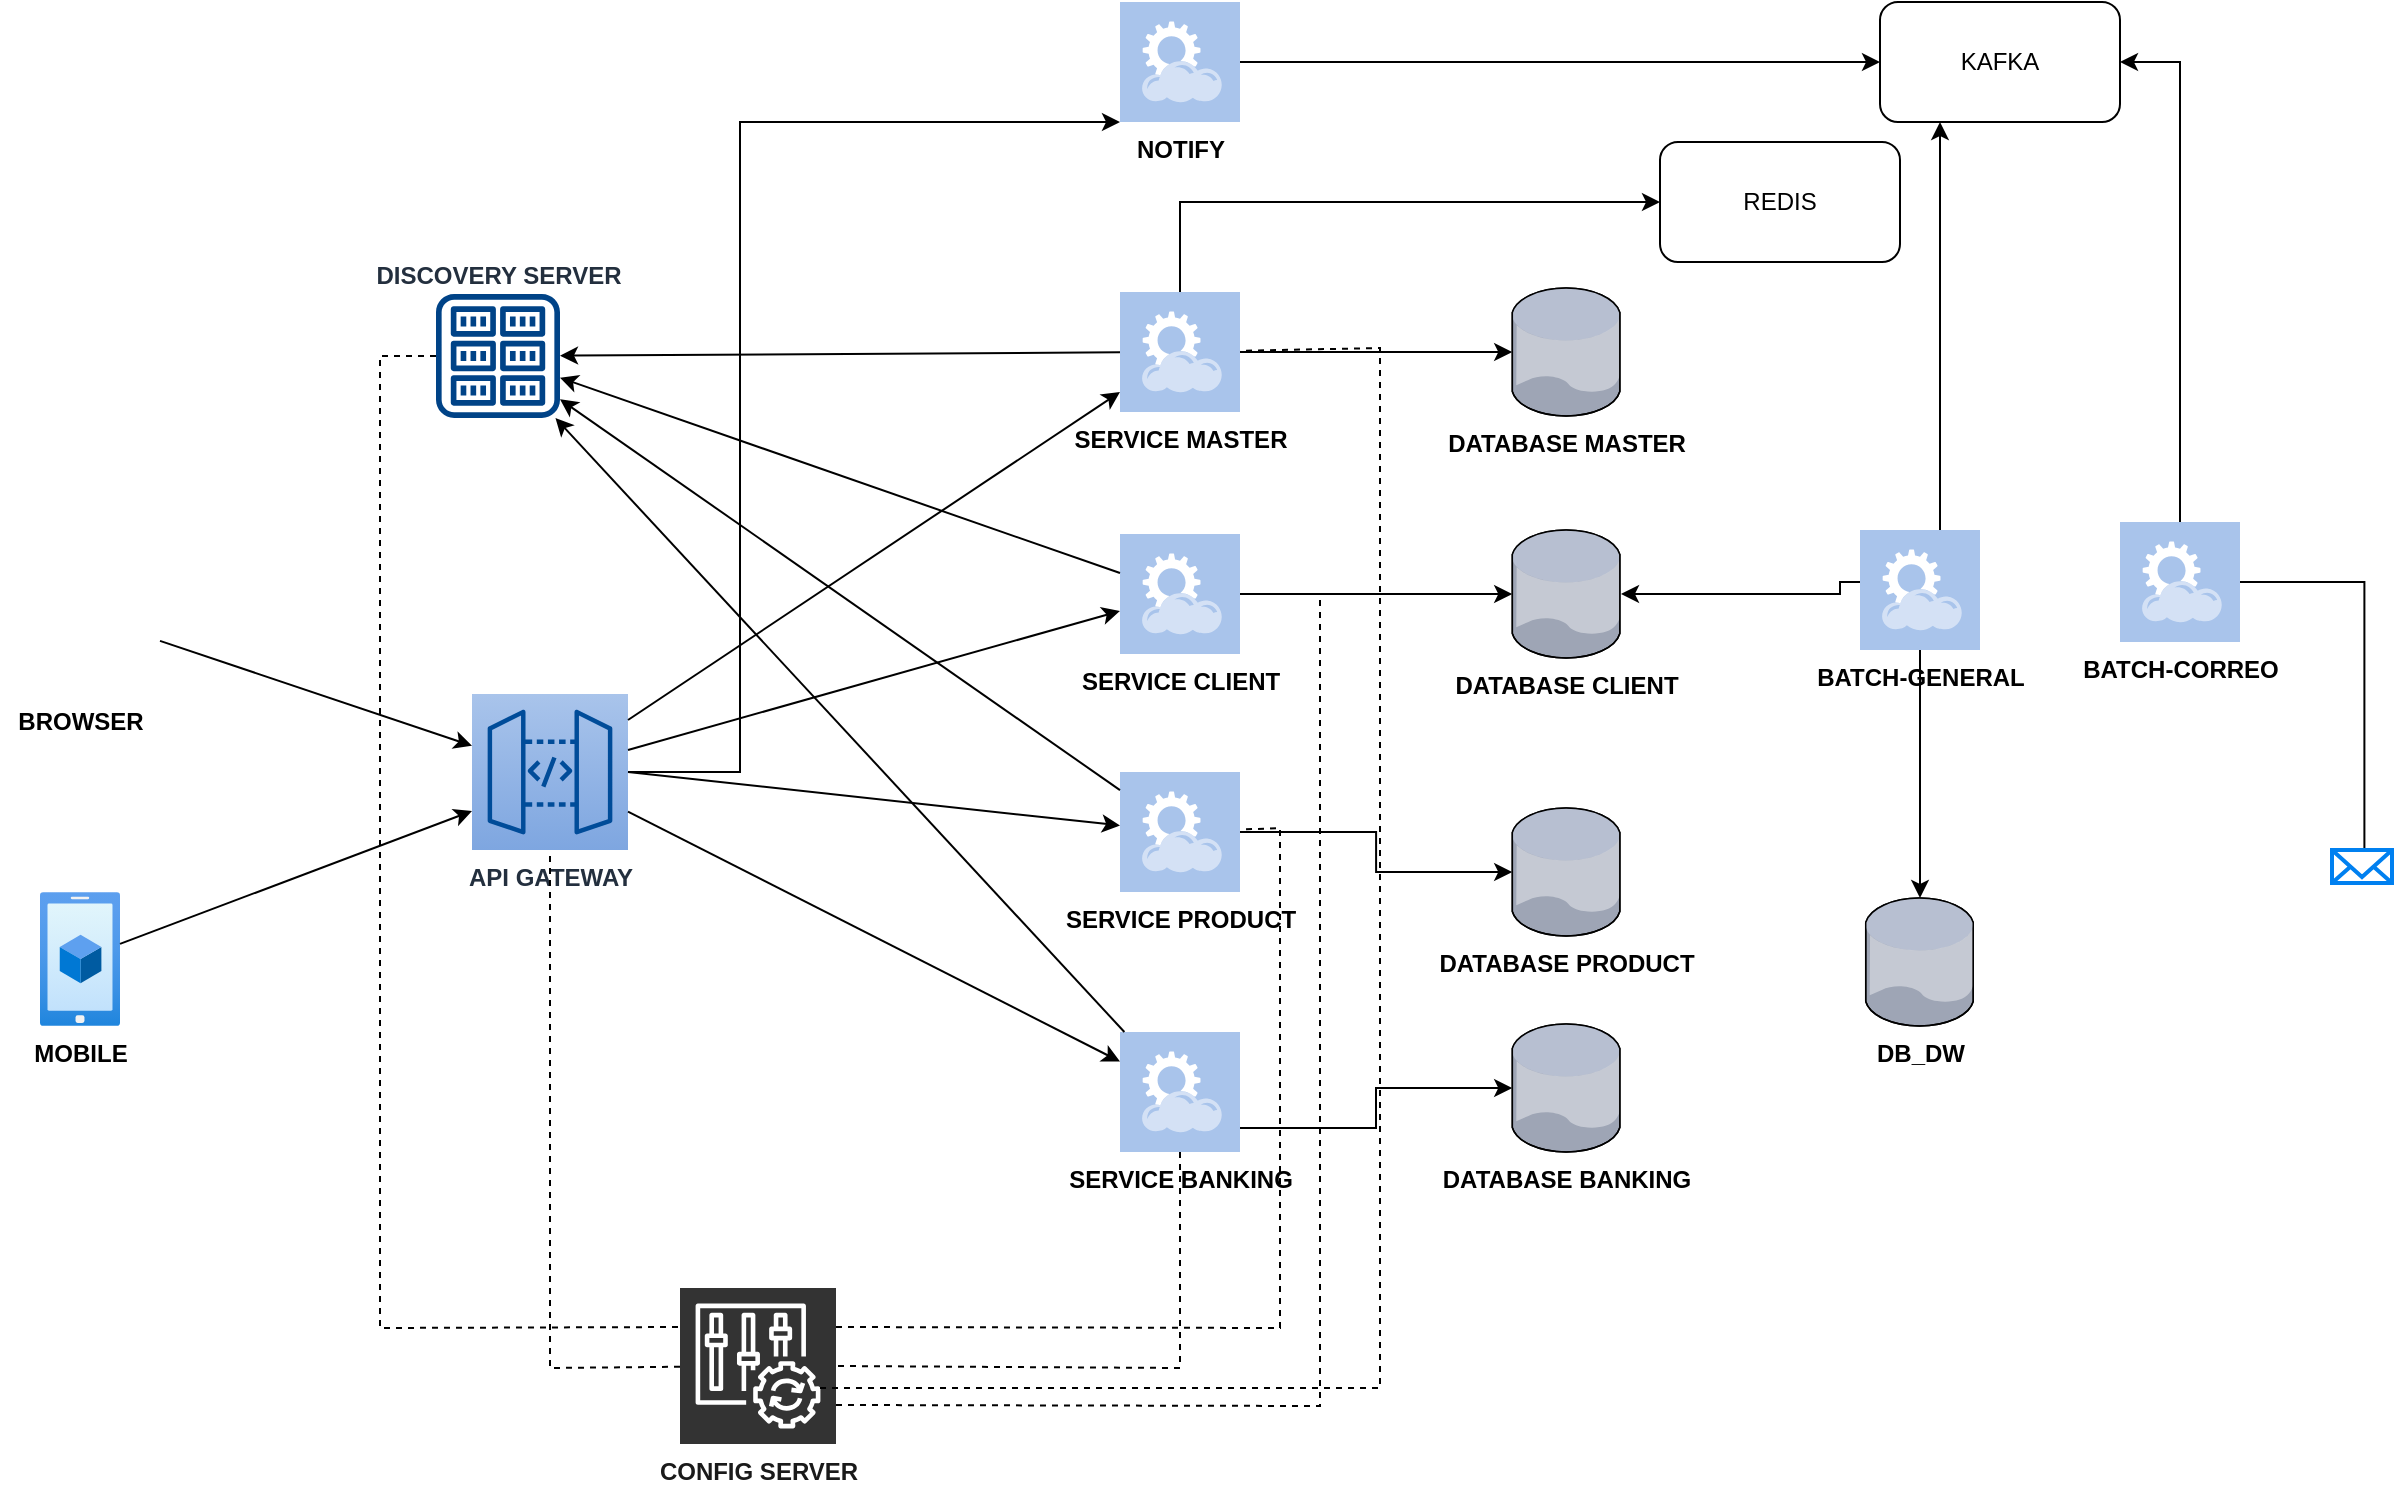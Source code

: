 <mxfile version="20.2.7" type="google"><diagram id="fUbpz79eXIuGwnuzM5sV" name="Página-1"><mxGraphModel grid="1" page="1" gridSize="10" guides="1" tooltips="1" connect="1" arrows="1" fold="1" pageScale="1" pageWidth="827" pageHeight="1169" math="0" shadow="0"><root><mxCell id="0"/><mxCell id="1" parent="0"/><mxCell id="r3W3FjZMrJwHUalE9u-E-8" style="edgeStyle=orthogonalEdgeStyle;rounded=0;orthogonalLoop=1;jettySize=auto;html=1;" edge="1" parent="1" source="qrkm8E97t-TaUOCHeXfc-1" target="r3W3FjZMrJwHUalE9u-E-7"><mxGeometry relative="1" as="geometry"><Array as="points"><mxPoint x="430" y="315"/><mxPoint x="430" y="-10"/></Array></mxGeometry></mxCell><mxCell id="qrkm8E97t-TaUOCHeXfc-1" value="&lt;b&gt;API GATEWAY&lt;/b&gt;" style="sketch=0;points=[[0,0,0],[0.25,0,0],[0.5,0,0],[0.75,0,0],[1,0,0],[0,1,0],[0.25,1,0],[0.5,1,0],[0.75,1,0],[1,1,0],[0,0.25,0],[0,0.5,0],[0,0.75,0],[1,0.25,0],[1,0.5,0],[1,0.75,0]];outlineConnect=0;fontColor=#232F3E;gradientColor=#A9C4EB;gradientDirection=north;fillColor=#7EA6E0;strokeColor=#004C99;dashed=0;verticalLabelPosition=bottom;verticalAlign=top;align=center;html=1;fontSize=12;fontStyle=0;aspect=fixed;shape=mxgraph.aws4.resourceIcon;resIcon=mxgraph.aws4.api_gateway;" vertex="1" parent="1"><mxGeometry x="296" y="276" width="78" height="78" as="geometry"/></mxCell><mxCell id="qrkm8E97t-TaUOCHeXfc-2" value="&lt;b&gt;BROWSER&lt;/b&gt;" style="shape=image;html=1;verticalAlign=top;verticalLabelPosition=bottom;labelBackgroundColor=#ffffff;imageAspect=0;aspect=fixed;image=https://cdn2.iconfinder.com/data/icons/whcompare-isometric-web-hosting-servers/50/web-browser-on-laptop-128.png" vertex="1" parent="1"><mxGeometry x="60" y="196" width="80" height="80" as="geometry"/></mxCell><mxCell id="9FbBqV4ePVfVegBzTySM-27" style="edgeStyle=orthogonalEdgeStyle;rounded=0;orthogonalLoop=1;jettySize=auto;html=1;fontColor=#1A1A1A;" edge="1" parent="1" source="qrkm8E97t-TaUOCHeXfc-5" target="qrkm8E97t-TaUOCHeXfc-15"><mxGeometry relative="1" as="geometry"/></mxCell><mxCell id="r3W3FjZMrJwHUalE9u-E-16" style="edgeStyle=orthogonalEdgeStyle;rounded=0;orthogonalLoop=1;jettySize=auto;html=1;entryX=0;entryY=0.5;entryDx=0;entryDy=0;" edge="1" parent="1" source="qrkm8E97t-TaUOCHeXfc-5" target="r3W3FjZMrJwHUalE9u-E-10"><mxGeometry relative="1" as="geometry"><Array as="points"><mxPoint x="650" y="30"/></Array></mxGeometry></mxCell><mxCell id="qrkm8E97t-TaUOCHeXfc-5" value="&lt;b&gt;SERVICE MASTER&lt;/b&gt;" style="shadow=0;dashed=0;html=1;strokeColor=none;fillColor=#A9C4EB;labelPosition=center;verticalLabelPosition=bottom;verticalAlign=top;align=center;outlineConnect=0;shape=mxgraph.veeam.2d.restful_apis;" vertex="1" parent="1"><mxGeometry x="620" y="75" width="60" height="60" as="geometry"/></mxCell><mxCell id="9FbBqV4ePVfVegBzTySM-26" style="edgeStyle=orthogonalEdgeStyle;rounded=0;orthogonalLoop=1;jettySize=auto;html=1;fontColor=#1A1A1A;" edge="1" parent="1" source="qrkm8E97t-TaUOCHeXfc-6" target="qrkm8E97t-TaUOCHeXfc-14"><mxGeometry relative="1" as="geometry"/></mxCell><mxCell id="qrkm8E97t-TaUOCHeXfc-6" value="&lt;b&gt;SERVICE CLIENT&lt;/b&gt;" style="shadow=0;dashed=0;html=1;strokeColor=none;fillColor=#A9C4EB;labelPosition=center;verticalLabelPosition=bottom;verticalAlign=top;align=center;outlineConnect=0;shape=mxgraph.veeam.2d.restful_apis;" vertex="1" parent="1"><mxGeometry x="620" y="196" width="60" height="60" as="geometry"/></mxCell><mxCell id="9FbBqV4ePVfVegBzTySM-25" style="edgeStyle=orthogonalEdgeStyle;rounded=0;orthogonalLoop=1;jettySize=auto;html=1;fontColor=#1A1A1A;" edge="1" parent="1" source="qrkm8E97t-TaUOCHeXfc-7" target="qrkm8E97t-TaUOCHeXfc-16"><mxGeometry relative="1" as="geometry"/></mxCell><mxCell id="qrkm8E97t-TaUOCHeXfc-7" value="&lt;b&gt;SERVICE PRODUCT&lt;/b&gt;" style="shadow=0;dashed=0;html=1;strokeColor=none;fillColor=#A9C4EB;labelPosition=center;verticalLabelPosition=bottom;verticalAlign=top;align=center;outlineConnect=0;shape=mxgraph.veeam.2d.restful_apis;" vertex="1" parent="1"><mxGeometry x="620" y="315" width="60" height="60" as="geometry"/></mxCell><mxCell id="9FbBqV4ePVfVegBzTySM-24" style="edgeStyle=orthogonalEdgeStyle;rounded=0;orthogonalLoop=1;jettySize=auto;html=1;fontColor=#1A1A1A;" edge="1" parent="1" source="qrkm8E97t-TaUOCHeXfc-8" target="qrkm8E97t-TaUOCHeXfc-17"><mxGeometry relative="1" as="geometry"><Array as="points"><mxPoint x="748" y="493"/><mxPoint x="748" y="473"/></Array></mxGeometry></mxCell><mxCell id="qrkm8E97t-TaUOCHeXfc-8" value="&lt;b&gt;SERVICE BANKING&lt;/b&gt;" style="shadow=0;dashed=0;html=1;strokeColor=none;fillColor=#A9C4EB;labelPosition=center;verticalLabelPosition=bottom;verticalAlign=top;align=center;outlineConnect=0;shape=mxgraph.veeam.2d.restful_apis;" vertex="1" parent="1"><mxGeometry x="620" y="445" width="60" height="60" as="geometry"/></mxCell><mxCell id="qrkm8E97t-TaUOCHeXfc-14" value="&lt;b&gt;DATABASE CLIENT&lt;/b&gt;" style="verticalLabelPosition=bottom;sketch=0;aspect=fixed;html=1;verticalAlign=top;strokeColor=none;align=center;outlineConnect=0;shape=mxgraph.citrix.database;" vertex="1" parent="1"><mxGeometry x="816.1" y="194" width="54.4" height="64" as="geometry"/></mxCell><mxCell id="qrkm8E97t-TaUOCHeXfc-15" value="&lt;b&gt;DATABASE MASTER&lt;/b&gt;" style="verticalLabelPosition=bottom;sketch=0;aspect=fixed;html=1;verticalAlign=top;strokeColor=none;align=center;outlineConnect=0;shape=mxgraph.citrix.database;" vertex="1" parent="1"><mxGeometry x="816.1" y="73" width="54.4" height="64" as="geometry"/></mxCell><mxCell id="qrkm8E97t-TaUOCHeXfc-16" value="&lt;b&gt;DATABASE PRODUCT&lt;/b&gt;" style="verticalLabelPosition=bottom;sketch=0;aspect=fixed;html=1;verticalAlign=top;strokeColor=none;align=center;outlineConnect=0;shape=mxgraph.citrix.database;" vertex="1" parent="1"><mxGeometry x="816.1" y="333" width="54.4" height="64" as="geometry"/></mxCell><mxCell id="qrkm8E97t-TaUOCHeXfc-17" value="&lt;b&gt;DATABASE BANKING&lt;/b&gt;" style="verticalLabelPosition=bottom;sketch=0;aspect=fixed;html=1;verticalAlign=top;strokeColor=none;align=center;outlineConnect=0;shape=mxgraph.citrix.database;" vertex="1" parent="1"><mxGeometry x="816.1" y="441" width="54.4" height="64" as="geometry"/></mxCell><mxCell id="9FbBqV4ePVfVegBzTySM-1" value="" style="endArrow=classic;html=1;rounded=0;" edge="1" parent="1" source="qrkm8E97t-TaUOCHeXfc-1" target="qrkm8E97t-TaUOCHeXfc-5"><mxGeometry width="50" height="50" relative="1" as="geometry"><mxPoint x="410" y="313" as="sourcePoint"/><mxPoint x="460" y="263" as="targetPoint"/></mxGeometry></mxCell><mxCell id="9FbBqV4ePVfVegBzTySM-2" value="" style="endArrow=classic;html=1;rounded=0;" edge="1" parent="1" source="qrkm8E97t-TaUOCHeXfc-1" target="qrkm8E97t-TaUOCHeXfc-6"><mxGeometry width="50" height="50" relative="1" as="geometry"><mxPoint x="350" y="283" as="sourcePoint"/><mxPoint x="460" y="263" as="targetPoint"/></mxGeometry></mxCell><mxCell id="9FbBqV4ePVfVegBzTySM-3" value="" style="endArrow=classic;html=1;rounded=0;exitX=1;exitY=0.5;exitDx=0;exitDy=0;exitPerimeter=0;" edge="1" parent="1" source="qrkm8E97t-TaUOCHeXfc-1" target="qrkm8E97t-TaUOCHeXfc-7"><mxGeometry width="50" height="50" relative="1" as="geometry"><mxPoint x="410" y="313" as="sourcePoint"/><mxPoint x="460" y="263" as="targetPoint"/></mxGeometry></mxCell><mxCell id="9FbBqV4ePVfVegBzTySM-4" value="" style="endArrow=classic;html=1;rounded=0;" edge="1" parent="1" source="qrkm8E97t-TaUOCHeXfc-1" target="qrkm8E97t-TaUOCHeXfc-8"><mxGeometry width="50" height="50" relative="1" as="geometry"><mxPoint x="350" y="283" as="sourcePoint"/><mxPoint x="460" y="263" as="targetPoint"/></mxGeometry></mxCell><mxCell id="9FbBqV4ePVfVegBzTySM-5" value="&lt;b&gt;DISCOVERY SERVER&lt;/b&gt;" style="sketch=0;outlineConnect=0;fontColor=#232F3E;gradientColor=none;fillColor=#004387;strokeColor=none;dashed=0;verticalLabelPosition=top;verticalAlign=bottom;align=center;html=1;fontSize=12;fontStyle=0;aspect=fixed;pointerEvents=1;shape=mxgraph.aws4.registry;labelPosition=center;" vertex="1" parent="1"><mxGeometry x="278" y="76" width="62" height="62" as="geometry"/></mxCell><mxCell id="9FbBqV4ePVfVegBzTySM-7" value="" style="endArrow=classic;html=1;rounded=0;" edge="1" parent="1" source="qrkm8E97t-TaUOCHeXfc-5" target="9FbBqV4ePVfVegBzTySM-5"><mxGeometry width="50" height="50" relative="1" as="geometry"><mxPoint x="460" y="313" as="sourcePoint"/><mxPoint x="400" y="93" as="targetPoint"/></mxGeometry></mxCell><mxCell id="9FbBqV4ePVfVegBzTySM-8" value="" style="endArrow=classic;html=1;rounded=0;" edge="1" parent="1" source="qrkm8E97t-TaUOCHeXfc-6" target="9FbBqV4ePVfVegBzTySM-5"><mxGeometry width="50" height="50" relative="1" as="geometry"><mxPoint x="460" y="313" as="sourcePoint"/><mxPoint x="340" y="103" as="targetPoint"/></mxGeometry></mxCell><mxCell id="9FbBqV4ePVfVegBzTySM-9" value="" style="endArrow=classic;html=1;rounded=0;" edge="1" parent="1" source="qrkm8E97t-TaUOCHeXfc-7" target="9FbBqV4ePVfVegBzTySM-5"><mxGeometry width="50" height="50" relative="1" as="geometry"><mxPoint x="460" y="313" as="sourcePoint"/><mxPoint x="350" y="103" as="targetPoint"/></mxGeometry></mxCell><mxCell id="9FbBqV4ePVfVegBzTySM-10" value="" style="endArrow=classic;html=1;rounded=0;" edge="1" parent="1" source="qrkm8E97t-TaUOCHeXfc-8" target="9FbBqV4ePVfVegBzTySM-5"><mxGeometry width="50" height="50" relative="1" as="geometry"><mxPoint x="460" y="313" as="sourcePoint"/><mxPoint x="510" y="263" as="targetPoint"/></mxGeometry></mxCell><mxCell id="9FbBqV4ePVfVegBzTySM-11" value="&lt;b&gt;CONFIG SERVER&lt;/b&gt;" style="sketch=0;points=[[0,0,0],[0.25,0,0],[0.5,0,0],[0.75,0,0],[1,0,0],[0,1,0],[0.25,1,0],[0.5,1,0],[0.75,1,0],[1,1,0],[0,0.25,0],[0,0.5,0],[0,0.75,0],[1,0.25,0],[1,0.5,0],[1,0.75,0]];points=[[0,0,0],[0.25,0,0],[0.5,0,0],[0.75,0,0],[1,0,0],[0,1,0],[0.25,1,0],[0.5,1,0],[0.75,1,0],[1,1,0],[0,0.25,0],[0,0.5,0],[0,0.75,0],[1,0.25,0],[1,0.5,0],[1,0.75,0]];outlineConnect=0;fontColor=#1A1A1A;gradientColor=none;gradientDirection=north;fillColor=#333333;strokeColor=#ffffff;dashed=0;verticalLabelPosition=bottom;verticalAlign=top;align=center;html=1;fontSize=12;fontStyle=0;aspect=fixed;shape=mxgraph.aws4.resourceIcon;resIcon=mxgraph.aws4.config;" vertex="1" parent="1"><mxGeometry x="400" y="573" width="78" height="78" as="geometry"/></mxCell><mxCell id="9FbBqV4ePVfVegBzTySM-12" value="&lt;b&gt;MOBILE&lt;/b&gt;" style="aspect=fixed;html=1;points=[];align=center;image;fontSize=12;image=img/lib/azure2/general/Mobile.svg;fillColor=#1A1A1A;gradientColor=none;" vertex="1" parent="1"><mxGeometry x="80" y="375" width="40" height="67" as="geometry"/></mxCell><mxCell id="9FbBqV4ePVfVegBzTySM-13" value="" style="endArrow=classic;html=1;rounded=0;" edge="1" parent="1" source="qrkm8E97t-TaUOCHeXfc-2" target="qrkm8E97t-TaUOCHeXfc-1"><mxGeometry width="50" height="50" relative="1" as="geometry"><mxPoint x="180" y="273" as="sourcePoint"/><mxPoint x="270" y="293" as="targetPoint"/></mxGeometry></mxCell><mxCell id="9FbBqV4ePVfVegBzTySM-14" value="" style="endArrow=classic;html=1;rounded=0;entryX=0;entryY=0.75;entryDx=0;entryDy=0;entryPerimeter=0;" edge="1" parent="1" source="9FbBqV4ePVfVegBzTySM-12" target="qrkm8E97t-TaUOCHeXfc-1"><mxGeometry width="50" height="50" relative="1" as="geometry"><mxPoint x="460" y="433" as="sourcePoint"/><mxPoint x="510" y="383" as="targetPoint"/></mxGeometry></mxCell><mxCell id="9FbBqV4ePVfVegBzTySM-15" value="" style="endArrow=none;dashed=1;html=1;rounded=0;entryX=0.5;entryY=1;entryDx=0;entryDy=0;entryPerimeter=0;" edge="1" parent="1" source="9FbBqV4ePVfVegBzTySM-11" target="qrkm8E97t-TaUOCHeXfc-1"><mxGeometry width="50" height="50" relative="1" as="geometry"><mxPoint x="460" y="433" as="sourcePoint"/><mxPoint x="510" y="383" as="targetPoint"/><Array as="points"><mxPoint x="335" y="613"/></Array></mxGeometry></mxCell><mxCell id="9FbBqV4ePVfVegBzTySM-16" value="" style="endArrow=none;dashed=1;html=1;rounded=0;entryX=1;entryY=0.5;entryDx=0;entryDy=0;entryPerimeter=0;" edge="1" parent="1" source="qrkm8E97t-TaUOCHeXfc-8" target="9FbBqV4ePVfVegBzTySM-11"><mxGeometry width="50" height="50" relative="1" as="geometry"><mxPoint x="650" y="573" as="sourcePoint"/><mxPoint x="550" y="573" as="targetPoint"/><Array as="points"><mxPoint x="650" y="613"/></Array></mxGeometry></mxCell><mxCell id="9FbBqV4ePVfVegBzTySM-17" value="" style="endArrow=none;dashed=1;html=1;rounded=0;exitX=1;exitY=0.25;exitDx=0;exitDy=0;exitPerimeter=0;" edge="1" parent="1" source="9FbBqV4ePVfVegBzTySM-11" target="qrkm8E97t-TaUOCHeXfc-7"><mxGeometry width="50" height="50" relative="1" as="geometry"><mxPoint x="460" y="433" as="sourcePoint"/><mxPoint x="700" y="373" as="targetPoint"/><Array as="points"><mxPoint x="700" y="593"/><mxPoint x="700" y="343"/></Array></mxGeometry></mxCell><mxCell id="9FbBqV4ePVfVegBzTySM-18" value="" style="endArrow=none;dashed=1;html=1;rounded=0;exitX=1;exitY=0.75;exitDx=0;exitDy=0;exitPerimeter=0;" edge="1" parent="1" source="9FbBqV4ePVfVegBzTySM-11" target="qrkm8E97t-TaUOCHeXfc-6"><mxGeometry width="50" height="50" relative="1" as="geometry"><mxPoint x="510" y="633" as="sourcePoint"/><mxPoint x="730" y="633" as="targetPoint"/><Array as="points"><mxPoint x="720" y="632"/><mxPoint x="720" y="226"/></Array></mxGeometry></mxCell><mxCell id="9FbBqV4ePVfVegBzTySM-19" value="" style="endArrow=none;dashed=1;html=1;rounded=0;" edge="1" parent="1" target="qrkm8E97t-TaUOCHeXfc-5"><mxGeometry width="50" height="50" relative="1" as="geometry"><mxPoint x="470" y="623" as="sourcePoint"/><mxPoint x="510" y="383" as="targetPoint"/><Array as="points"><mxPoint x="750" y="623"/><mxPoint x="750" y="103"/></Array></mxGeometry></mxCell><mxCell id="9FbBqV4ePVfVegBzTySM-20" value="" style="endArrow=none;dashed=1;html=1;rounded=0;entryX=0;entryY=0.25;entryDx=0;entryDy=0;entryPerimeter=0;" edge="1" parent="1" source="9FbBqV4ePVfVegBzTySM-5" target="9FbBqV4ePVfVegBzTySM-11"><mxGeometry width="50" height="50" relative="1" as="geometry"><mxPoint x="389" y="383" as="sourcePoint"/><mxPoint x="430" y="573" as="targetPoint"/><Array as="points"><mxPoint x="250" y="107"/><mxPoint x="250" y="593"/></Array></mxGeometry></mxCell><mxCell id="r3W3FjZMrJwHUalE9u-E-6" style="edgeStyle=orthogonalEdgeStyle;rounded=0;orthogonalLoop=1;jettySize=auto;html=1;entryX=0.54;entryY=0.759;entryDx=0;entryDy=0;entryPerimeter=0;" edge="1" parent="1" source="r3W3FjZMrJwHUalE9u-E-1" target="r3W3FjZMrJwHUalE9u-E-5"><mxGeometry relative="1" as="geometry"><mxPoint x="1150" y="50" as="targetPoint"/></mxGeometry></mxCell><mxCell id="r3W3FjZMrJwHUalE9u-E-18" style="edgeStyle=orthogonalEdgeStyle;rounded=0;orthogonalLoop=1;jettySize=auto;html=1;entryX=1;entryY=0.5;entryDx=0;entryDy=0;" edge="1" parent="1" source="r3W3FjZMrJwHUalE9u-E-1" target="r3W3FjZMrJwHUalE9u-E-9"><mxGeometry relative="1" as="geometry"/></mxCell><mxCell id="r3W3FjZMrJwHUalE9u-E-1" value="&lt;b&gt;BATCH-CORREO&lt;/b&gt;" style="shadow=0;dashed=0;html=1;strokeColor=none;fillColor=#A9C4EB;labelPosition=center;verticalLabelPosition=bottom;verticalAlign=top;align=center;outlineConnect=0;shape=mxgraph.veeam.2d.restful_apis;" vertex="1" parent="1"><mxGeometry x="1120" y="190" width="60" height="60" as="geometry"/></mxCell><mxCell id="r3W3FjZMrJwHUalE9u-E-3" style="edgeStyle=orthogonalEdgeStyle;rounded=0;orthogonalLoop=1;jettySize=auto;html=1;" edge="1" parent="1" source="r3W3FjZMrJwHUalE9u-E-2" target="qrkm8E97t-TaUOCHeXfc-14"><mxGeometry relative="1" as="geometry"><Array as="points"><mxPoint x="980" y="220"/><mxPoint x="980" y="226"/></Array></mxGeometry></mxCell><mxCell id="r3W3FjZMrJwHUalE9u-E-12" style="edgeStyle=orthogonalEdgeStyle;rounded=0;orthogonalLoop=1;jettySize=auto;html=1;entryX=0.25;entryY=1;entryDx=0;entryDy=0;" edge="1" parent="1" source="r3W3FjZMrJwHUalE9u-E-2" target="r3W3FjZMrJwHUalE9u-E-9"><mxGeometry relative="1" as="geometry"><Array as="points"><mxPoint x="1030" y="150"/><mxPoint x="1030" y="150"/></Array></mxGeometry></mxCell><mxCell id="r3W3FjZMrJwHUalE9u-E-19" style="edgeStyle=orthogonalEdgeStyle;rounded=0;orthogonalLoop=1;jettySize=auto;html=1;" edge="1" parent="1" source="r3W3FjZMrJwHUalE9u-E-2" target="r3W3FjZMrJwHUalE9u-E-17"><mxGeometry relative="1" as="geometry"/></mxCell><mxCell id="r3W3FjZMrJwHUalE9u-E-2" value="&lt;b&gt;BATCH-GENERAL&lt;/b&gt;" style="shadow=0;dashed=0;html=1;strokeColor=none;fillColor=#A9C4EB;labelPosition=center;verticalLabelPosition=bottom;verticalAlign=top;align=center;outlineConnect=0;shape=mxgraph.veeam.2d.restful_apis;" vertex="1" parent="1"><mxGeometry x="990" y="194" width="60" height="60" as="geometry"/></mxCell><mxCell id="r3W3FjZMrJwHUalE9u-E-5" value="" style="html=1;verticalLabelPosition=bottom;align=center;labelBackgroundColor=#ffffff;verticalAlign=top;strokeWidth=2;strokeColor=#0080F0;shadow=0;dashed=0;shape=mxgraph.ios7.icons.mail;" vertex="1" parent="1"><mxGeometry x="1226" y="354" width="30" height="16.5" as="geometry"/></mxCell><mxCell id="r3W3FjZMrJwHUalE9u-E-11" style="edgeStyle=orthogonalEdgeStyle;rounded=0;orthogonalLoop=1;jettySize=auto;html=1;" edge="1" parent="1" source="r3W3FjZMrJwHUalE9u-E-7" target="r3W3FjZMrJwHUalE9u-E-9"><mxGeometry relative="1" as="geometry"/></mxCell><mxCell id="r3W3FjZMrJwHUalE9u-E-7" value="&lt;b&gt;NOTIFY&lt;/b&gt;" style="shadow=0;dashed=0;html=1;strokeColor=none;fillColor=#A9C4EB;labelPosition=center;verticalLabelPosition=bottom;verticalAlign=top;align=center;outlineConnect=0;shape=mxgraph.veeam.2d.restful_apis;" vertex="1" parent="1"><mxGeometry x="620" y="-70" width="60" height="60" as="geometry"/></mxCell><mxCell id="r3W3FjZMrJwHUalE9u-E-9" value="KAFKA" style="rounded=1;whiteSpace=wrap;html=1;" vertex="1" parent="1"><mxGeometry x="1000" y="-70" width="120" height="60" as="geometry"/></mxCell><mxCell id="r3W3FjZMrJwHUalE9u-E-10" value="REDIS" style="rounded=1;whiteSpace=wrap;html=1;" vertex="1" parent="1"><mxGeometry x="890" width="120" height="60" as="geometry"/></mxCell><mxCell id="r3W3FjZMrJwHUalE9u-E-17" value="&lt;b&gt;DB_DW&lt;br&gt;&lt;/b&gt;" style="verticalLabelPosition=bottom;sketch=0;aspect=fixed;html=1;verticalAlign=top;strokeColor=none;align=center;outlineConnect=0;shape=mxgraph.citrix.database;" vertex="1" parent="1"><mxGeometry x="992.8" y="378" width="54.4" height="64" as="geometry"/></mxCell></root></mxGraphModel></diagram></mxfile>